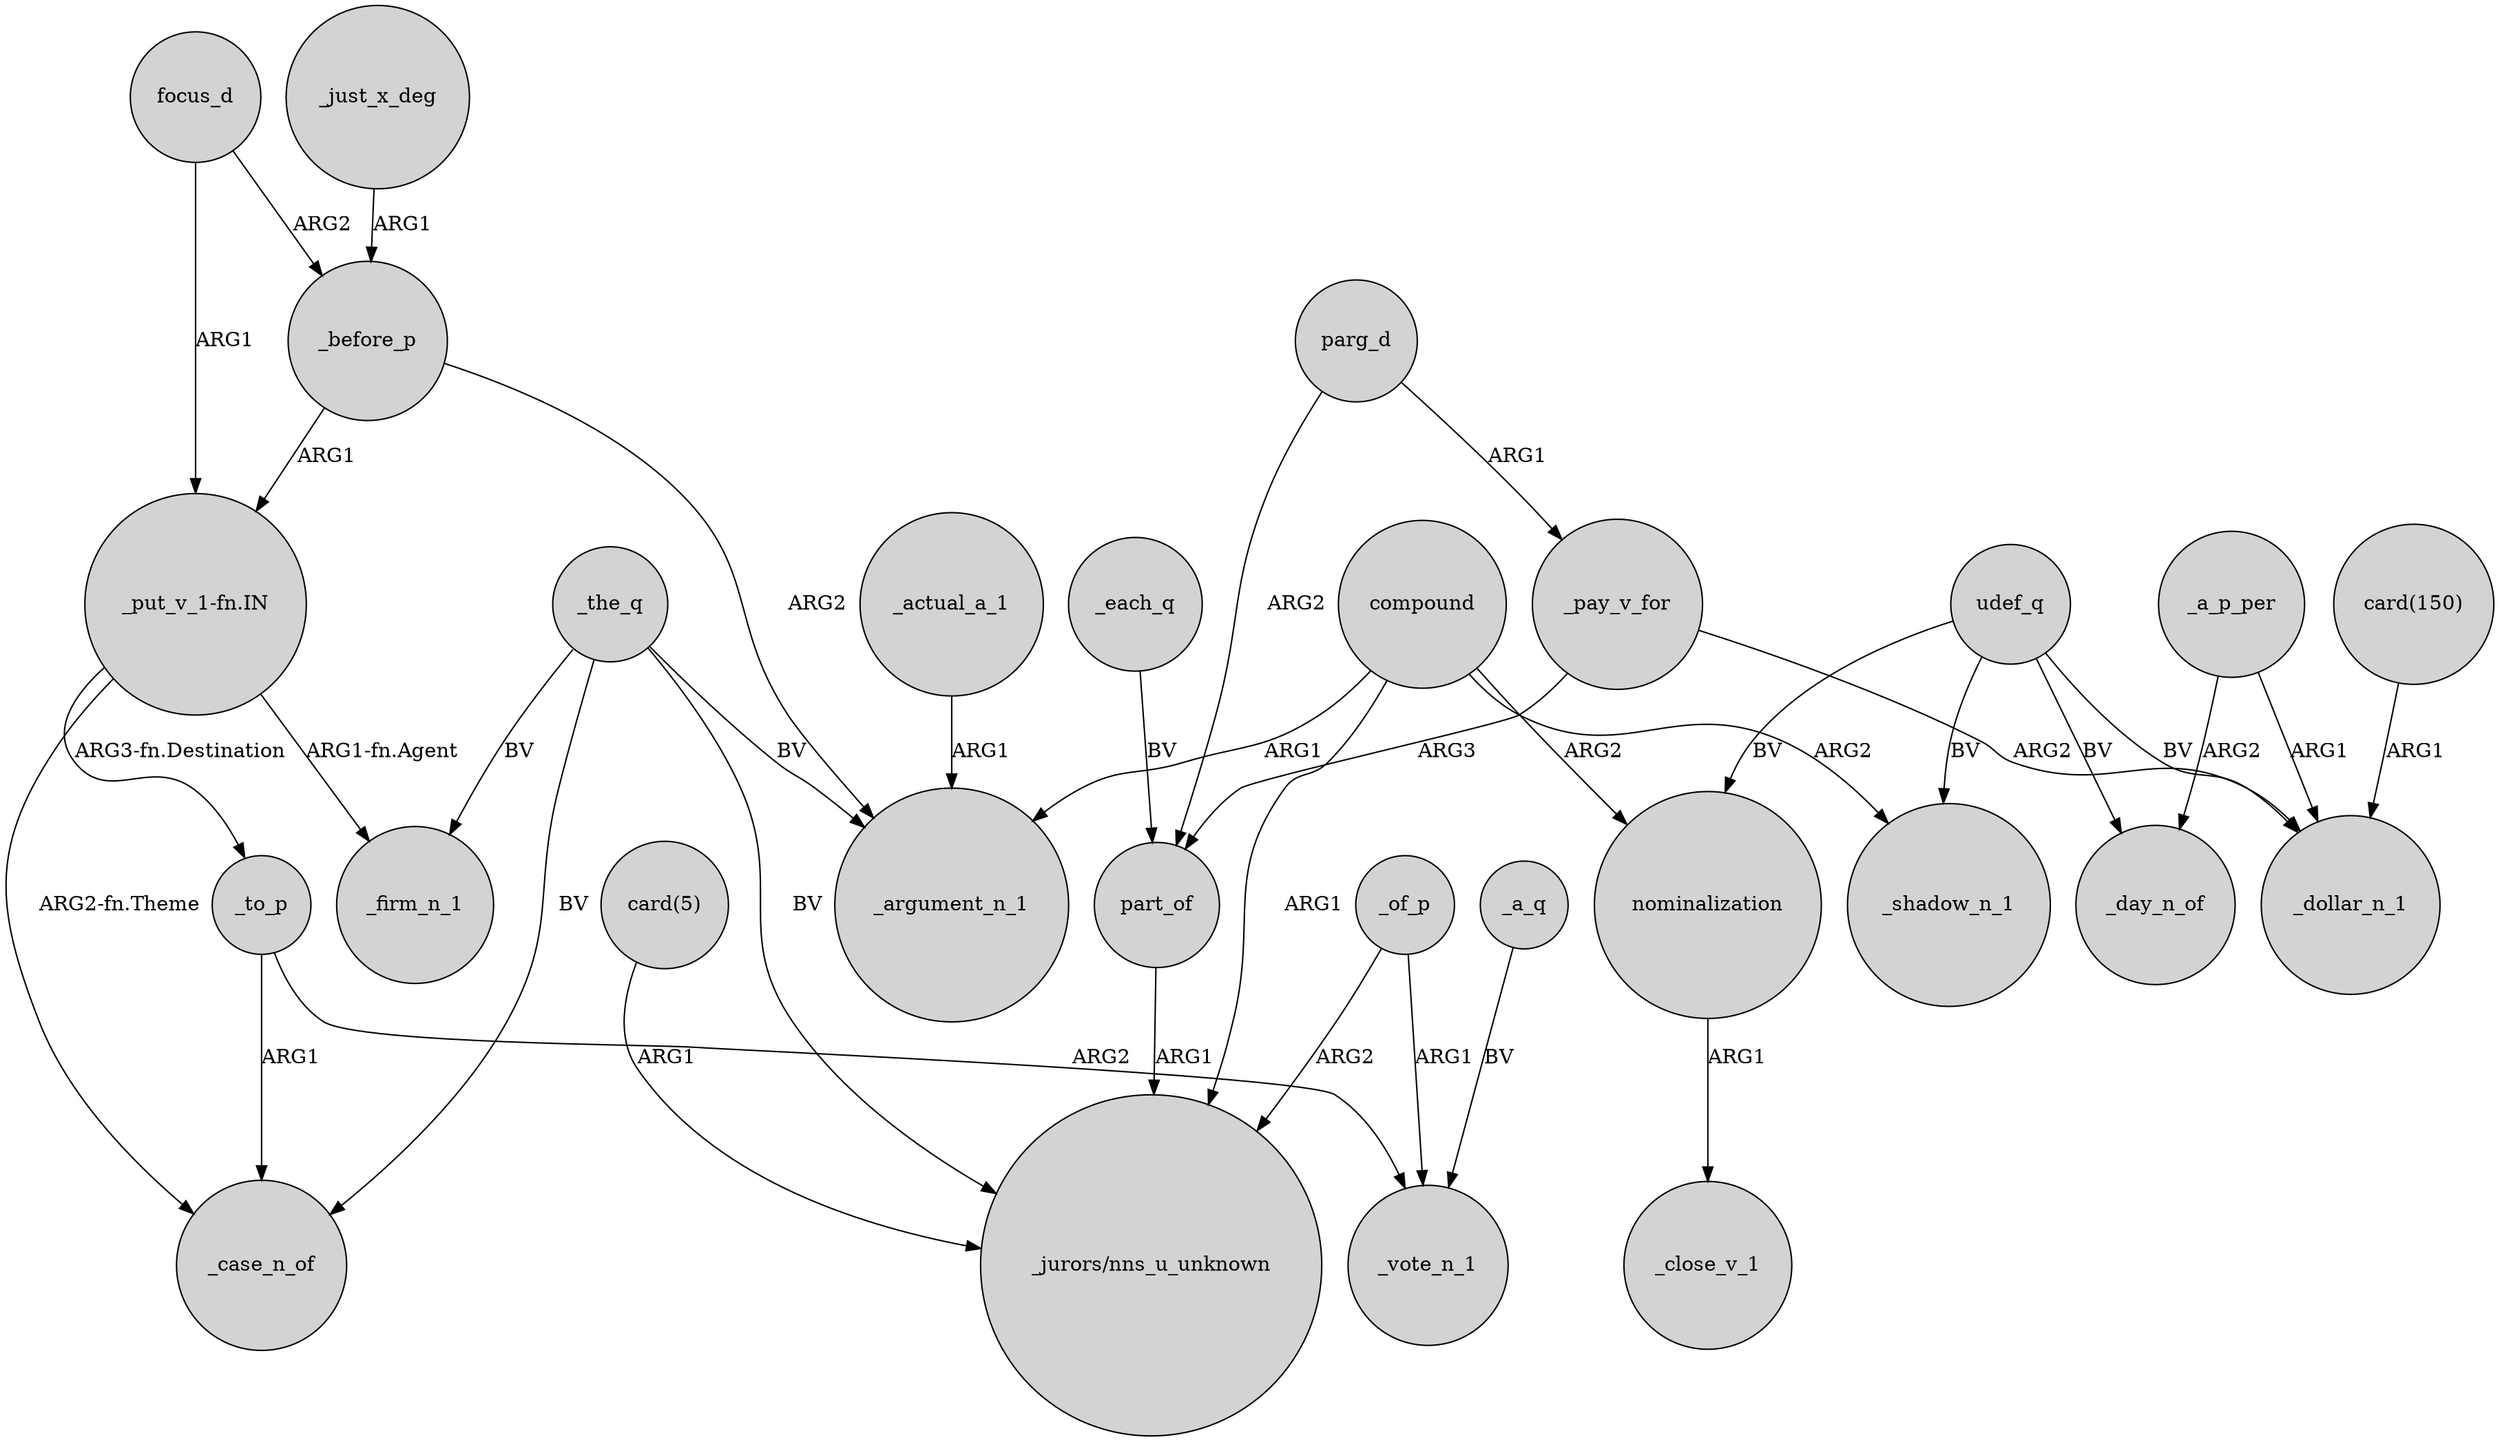 digraph {
	node [shape=circle style=filled]
	compound -> _argument_n_1 [label=ARG1]
	_a_p_per -> _day_n_of [label=ARG2]
	_the_q -> "_jurors/nns_u_unknown" [label=BV]
	"_put_v_1-fn.IN" -> _to_p [label="ARG3-fn.Destination"]
	_the_q -> _case_n_of [label=BV]
	compound -> "_jurors/nns_u_unknown" [label=ARG1]
	"card(150)" -> _dollar_n_1 [label=ARG1]
	_before_p -> _argument_n_1 [label=ARG2]
	udef_q -> _day_n_of [label=BV]
	compound -> nominalization [label=ARG2]
	_of_p -> _vote_n_1 [label=ARG1]
	_to_p -> _vote_n_1 [label=ARG2]
	_pay_v_for -> _dollar_n_1 [label=ARG2]
	"_put_v_1-fn.IN" -> _firm_n_1 [label="ARG1-fn.Agent"]
	compound -> _shadow_n_1 [label=ARG2]
	_of_p -> "_jurors/nns_u_unknown" [label=ARG2]
	"card(5)" -> "_jurors/nns_u_unknown" [label=ARG1]
	_to_p -> _case_n_of [label=ARG1]
	_a_p_per -> _dollar_n_1 [label=ARG1]
	nominalization -> _close_v_1 [label=ARG1]
	focus_d -> _before_p [label=ARG2]
	_pay_v_for -> part_of [label=ARG3]
	"_put_v_1-fn.IN" -> _case_n_of [label="ARG2-fn.Theme"]
	_just_x_deg -> _before_p [label=ARG1]
	_actual_a_1 -> _argument_n_1 [label=ARG1]
	udef_q -> nominalization [label=BV]
	focus_d -> "_put_v_1-fn.IN" [label=ARG1]
	_each_q -> part_of [label=BV]
	_a_q -> _vote_n_1 [label=BV]
	_the_q -> _firm_n_1 [label=BV]
	part_of -> "_jurors/nns_u_unknown" [label=ARG1]
	parg_d -> part_of [label=ARG2]
	udef_q -> _shadow_n_1 [label=BV]
	_the_q -> _argument_n_1 [label=BV]
	parg_d -> _pay_v_for [label=ARG1]
	_before_p -> "_put_v_1-fn.IN" [label=ARG1]
	udef_q -> _dollar_n_1 [label=BV]
}
